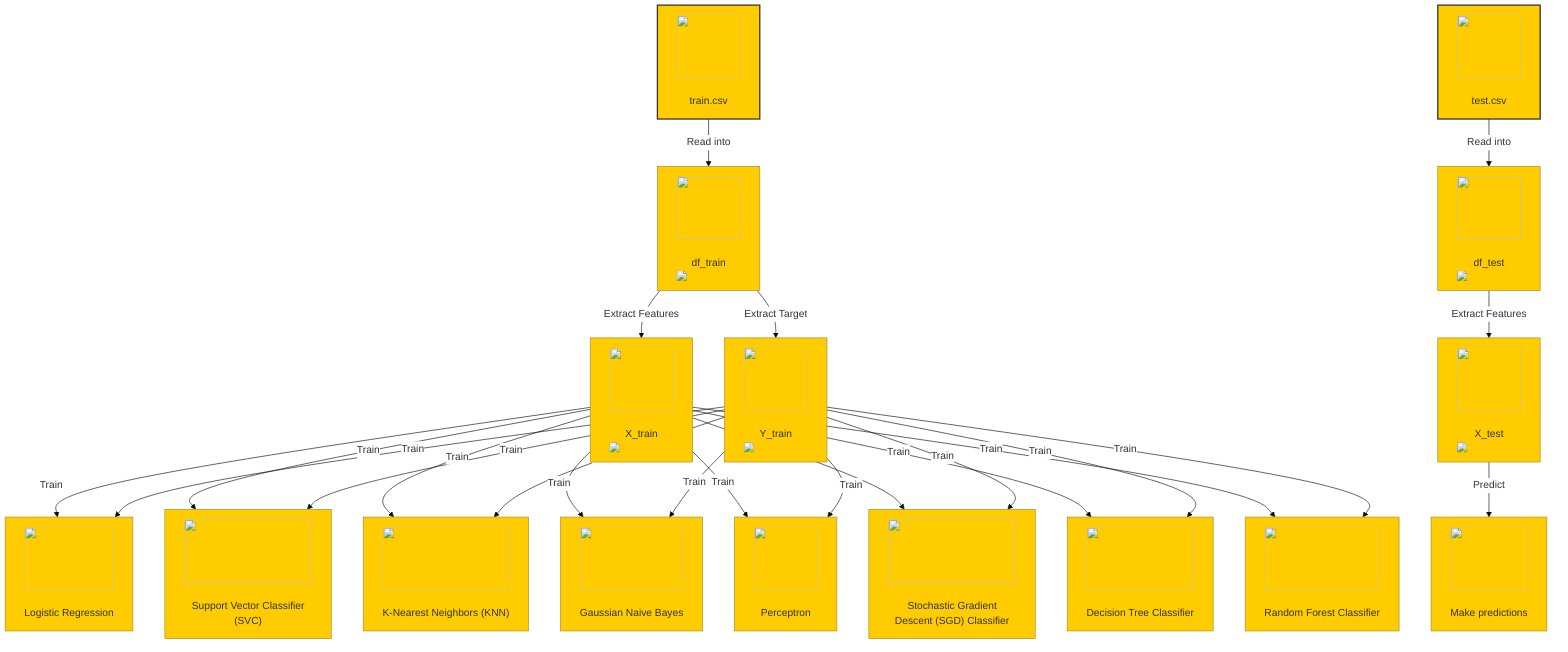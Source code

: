 %%{init: {"theme": "base", "themeVariables": { "primaryColor": "#ffcc00", "edgeLabelBackground":"#ffffff", "tertiaryColor": "#fff3dd" }}}%%
flowchart TD
    %% Define data sources
    A["<img src='icons/file.svg' width=100 height=100/> <br/> train.csv"]:::file -->|Read into| B["<img src='icons/table.svg' width=100 height=100/> <br/> df_train <br/> <img src='dummy_plots/barplot_template.svg'/>"]
    C["<img src='icons/file.svg' width=100 height=100/> <br/> test.csv"]:::file -->|Read into| D["<img src='icons/table.svg' width=100 height=100/> <br/> df_test <br/> <img src='dummy_plots/lineplot_template.svg'/>"]

    %% Data preprocessing
    B -->|Extract Features| E["<img src='icons/column_split.svg' width=100 height=100/> <br/> X_train <br/> <img src='dummy_plots/hist_template.svg'/>"]
    B -->|Extract Target| F["<img src='icons/column_split.svg' width=100 height=100/> <br/> Y_train <br/> <img src='dummy_plots/scatter_plot_template.svg'/>"]
    D -->|Extract Features| G["<img src='icons/column_split.svg' width=100 height=100/> <br/> X_test <br/> <img src='dummy_plots/boxplot_template.svg'/>"]

    %% Models used
    E & F -->|Train| H["<img src='icons/brain.svg' width=100 height=100/> <br/> Logistic Regression"]
    E & F -->|Train| I["<img src='icons/brain.svg' width=100 height=100/> <br/> Support Vector Classifier (SVC)"]
    E & F -->|Train| J["<img src='icons/brain.svg' width=100 height=100/> <br/> K-Nearest Neighbors (KNN)"]
    E & F -->|Train| K["<img src='icons/brain.svg' width=100 height=100/> <br/> Gaussian Naive Bayes"]
    E & F -->|Train| L["<img src='icons/brain.svg' width=100 height=100/> <br/> Perceptron"]
    E & F -->|Train| M["<img src='icons/brain.svg' width=100 height=100/> <br/> Stochastic Gradient Descent (SGD) Classifier"]
    E & F -->|Train| N["<img src='icons/brain.svg' width=100 height=100/> <br/> Decision Tree Classifier"]
    E & F -->|Train| O["<img src='icons/brain.svg' width=100 height=100/> <br/> Random Forest Classifier"]

    %% Prediction
    G -->|Predict| P["<img src='icons/brain.svg' width=100 height=100/> <br/> Make predictions"]

    %% Styling for the diagram
    classDef file fill:#ffcc00,stroke:#333,stroke-width:2px;
    classDef processing fill:#b3e5fc,stroke:#333,stroke-width:2px;
    classDef model fill:#c5e1a5,stroke:#333,stroke-width:2px;